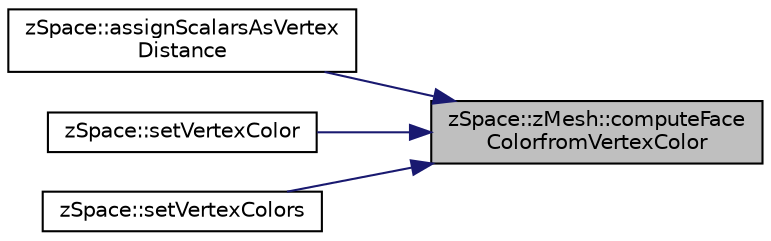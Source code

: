 digraph "zSpace::zMesh::computeFaceColorfromVertexColor"
{
 // LATEX_PDF_SIZE
  edge [fontname="Helvetica",fontsize="10",labelfontname="Helvetica",labelfontsize="10"];
  node [fontname="Helvetica",fontsize="10",shape=record];
  rankdir="RL";
  Node94 [label="zSpace::zMesh::computeFace\lColorfromVertexColor",height=0.2,width=0.4,color="black", fillcolor="grey75", style="filled", fontcolor="black",tooltip="This method computes the face colors based on the vertex colors."];
  Node94 -> Node95 [dir="back",color="midnightblue",fontsize="10",style="solid",fontname="Helvetica"];
  Node95 [label="zSpace::assignScalarsAsVertex\lDistance",height=0.2,width=0.4,color="black", fillcolor="white", style="filled",URL="$group__z_field2_d_utilities.html#ga6fcca173932ddf0922fd415c2afb8feb",tooltip="This method creates a vertex distance Field from the input vector of zVector positions."];
  Node94 -> Node96 [dir="back",color="midnightblue",fontsize="10",style="solid",fontname="Helvetica"];
  Node96 [label="zSpace::setVertexColor",height=0.2,width=0.4,color="black", fillcolor="white", style="filled",URL="$group__z_mesh_utilities.html#ga350a2d9332ce16b822a5169320a789a9",tooltip="This method sets vertex color of all the vertices to the input color."];
  Node94 -> Node97 [dir="back",color="midnightblue",fontsize="10",style="solid",fontname="Helvetica"];
  Node97 [label="zSpace::setVertexColors",height=0.2,width=0.4,color="black", fillcolor="white", style="filled",URL="$group__z_mesh_utilities.html#ga7eea2e4cbed233677f01622bbb290ba7",tooltip="This method sets vertex color of all the vertices with the input color contatiner."];
}
